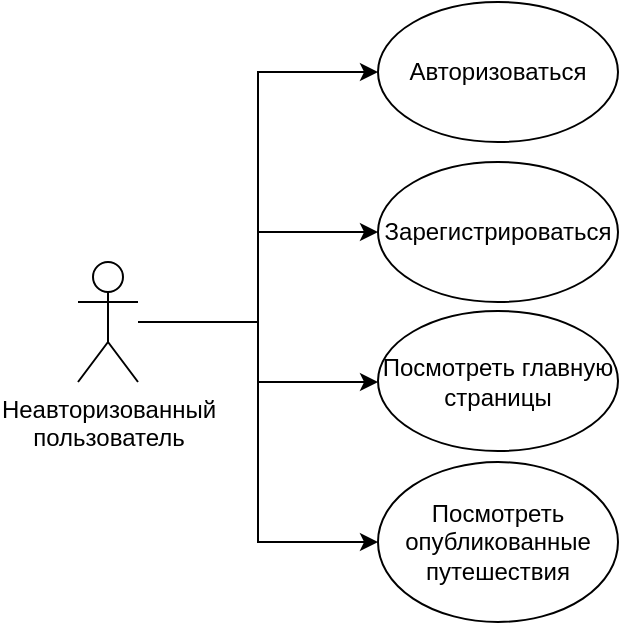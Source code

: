 <mxfile version="23.1.5" type="device">
  <diagram name="Страница — 1" id="3f1ZQvY6VcoWB92vLCLT">
    <mxGraphModel dx="410" dy="720" grid="1" gridSize="10" guides="1" tooltips="1" connect="1" arrows="1" fold="1" page="1" pageScale="1" pageWidth="827" pageHeight="1169" math="0" shadow="0">
      <root>
        <mxCell id="0" />
        <mxCell id="1" parent="0" />
        <mxCell id="GICq8_vLiVC0djtcZ6hP-5" style="rounded=0;orthogonalLoop=1;jettySize=auto;html=1;edgeStyle=orthogonalEdgeStyle;" parent="1" source="_-fE8-rgCpYUaaNEvKEN-1" target="GICq8_vLiVC0djtcZ6hP-4" edge="1">
          <mxGeometry relative="1" as="geometry">
            <Array as="points">
              <mxPoint x="220" y="520" />
              <mxPoint x="220" y="395" />
            </Array>
          </mxGeometry>
        </mxCell>
        <mxCell id="_-fE8-rgCpYUaaNEvKEN-1" value="Неавторизованный &lt;br&gt;пользователь" style="shape=umlActor;verticalLabelPosition=bottom;verticalAlign=top;html=1;outlineConnect=0;" parent="1" vertex="1">
          <mxGeometry x="130" y="490" width="30" height="60" as="geometry" />
        </mxCell>
        <mxCell id="GICq8_vLiVC0djtcZ6hP-1" value="Посмотреть главную страницы" style="ellipse;whiteSpace=wrap;html=1;" parent="1" vertex="1">
          <mxGeometry x="280" y="514.5" width="120" height="70" as="geometry" />
        </mxCell>
        <mxCell id="GICq8_vLiVC0djtcZ6hP-2" value="Посмотреть опубликованные путешествия" style="ellipse;whiteSpace=wrap;html=1;" parent="1" vertex="1">
          <mxGeometry x="280" y="590" width="120" height="80" as="geometry" />
        </mxCell>
        <mxCell id="GICq8_vLiVC0djtcZ6hP-3" value="Зарегистрироваться" style="ellipse;whiteSpace=wrap;html=1;" parent="1" vertex="1">
          <mxGeometry x="280" y="440" width="120" height="70" as="geometry" />
        </mxCell>
        <mxCell id="GICq8_vLiVC0djtcZ6hP-4" value="Авторизоваться" style="ellipse;whiteSpace=wrap;html=1;" parent="1" vertex="1">
          <mxGeometry x="280" y="360" width="120" height="70" as="geometry" />
        </mxCell>
        <mxCell id="GICq8_vLiVC0djtcZ6hP-6" style="rounded=0;orthogonalLoop=1;jettySize=auto;html=1;edgeStyle=orthogonalEdgeStyle;" parent="1" source="_-fE8-rgCpYUaaNEvKEN-1" target="GICq8_vLiVC0djtcZ6hP-3" edge="1">
          <mxGeometry relative="1" as="geometry">
            <mxPoint x="170" y="520" as="sourcePoint" />
            <mxPoint x="310" y="431" as="targetPoint" />
            <Array as="points">
              <mxPoint x="220" y="520" />
              <mxPoint x="220" y="475" />
            </Array>
          </mxGeometry>
        </mxCell>
        <mxCell id="GICq8_vLiVC0djtcZ6hP-7" style="rounded=0;orthogonalLoop=1;jettySize=auto;html=1;edgeStyle=orthogonalEdgeStyle;" parent="1" source="_-fE8-rgCpYUaaNEvKEN-1" target="GICq8_vLiVC0djtcZ6hP-1" edge="1">
          <mxGeometry relative="1" as="geometry">
            <mxPoint x="170" y="527" as="sourcePoint" />
            <mxPoint x="294" y="498" as="targetPoint" />
            <Array as="points">
              <mxPoint x="220" y="520" />
              <mxPoint x="220" y="550" />
            </Array>
          </mxGeometry>
        </mxCell>
        <mxCell id="GICq8_vLiVC0djtcZ6hP-8" style="rounded=0;orthogonalLoop=1;jettySize=auto;html=1;edgeStyle=orthogonalEdgeStyle;" parent="1" source="_-fE8-rgCpYUaaNEvKEN-1" target="GICq8_vLiVC0djtcZ6hP-2" edge="1">
          <mxGeometry relative="1" as="geometry">
            <mxPoint x="170" y="532" as="sourcePoint" />
            <mxPoint x="292" y="551" as="targetPoint" />
            <Array as="points">
              <mxPoint x="220" y="520" />
              <mxPoint x="220" y="630" />
            </Array>
          </mxGeometry>
        </mxCell>
      </root>
    </mxGraphModel>
  </diagram>
</mxfile>
